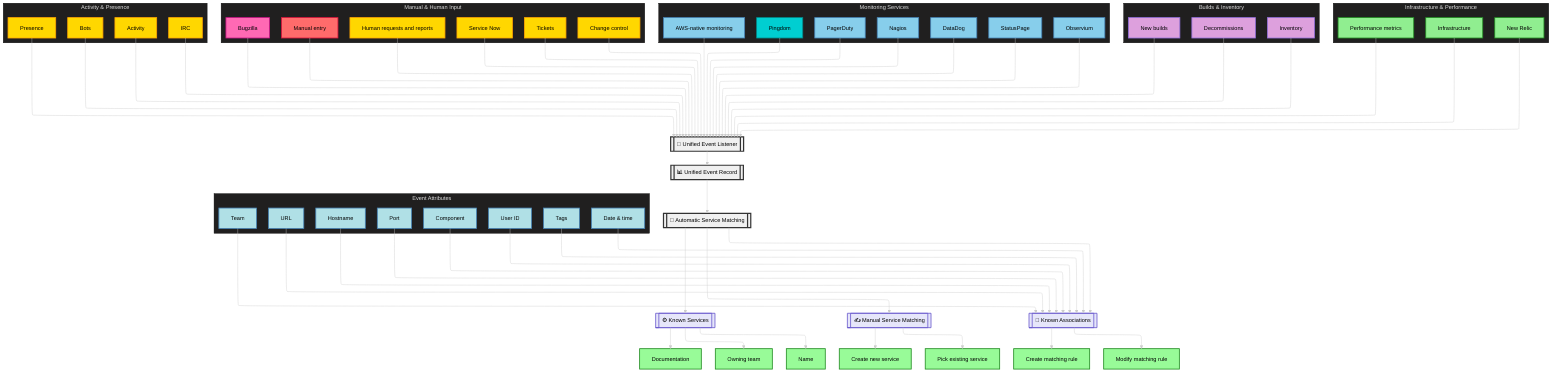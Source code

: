 ---
config:
  id: c52ba88c-eb4a-4a60-9f83-c315e73a0003
  layout: elk
  theme: neo-dark
---

flowchart TB
  %% Input Sources
  subgraph Infrastructure["Infrastructure & Performance"]
    PM[Performance metrics]:::green
    Infra[Infrastructure]:::green
    NewRelic[New Relic]:::green
  end

  subgraph BuildsInventory["Builds & Inventory"]
    NewBuilds[New builds]:::purple
    Decomm[Decommissions]:::purple
    Inventory[Inventory]:::purple
  end

  subgraph Monitoring["Monitoring Services"]
    Pingdom[Pingdom]:::cyan
    PagerDuty[PagerDuty]:::blue
    Nagios[Nagios]:::blue
    DataDog[DataDog]:::blue
    StatusPage[StatusPage]:::blue
    Observium[Observium]:::blue
    AWS[AWS-native monitoring]:::blue
  end

  subgraph Manual["Manual & Human Input"]
    Bugzilla[Bugzilla]:::magenta
    ManualEntry[Manual entry]:::red
    HumanReq[Human requests and reports]:::yellow
    ServiceNow[Service Now]:::yellow
    Tickets[Tickets]:::yellow
    ChangeControl[Change control]:::yellow
  end

  subgraph Activity["Activity & Presence"]
    Presence[Presence]:::yellow
    Bots[Bots]:::yellow
    ActivityNode[Activity]:::yellow
    IRC[IRC]:::yellow
  end

  %% Central Processing
  UEL[["🎯 Unified Event Listener"]]:::central
  UER[["📊 Unified Event Record"]]:::central
  ASM[["🤖 Automatic Service Matching"]]:::central

  %% Branches
  KnownServices[["⚙️ Known Services"]]:::branch
  ManualMatching[["✍️ Manual Service Matching"]]:::branch
  KnownAssoc[["🔗 Known Associations"]]:::branch

  %% Attributes feeding into Known Associations
  subgraph Attributes["Event Attributes"]
    URL[URL]:::attr
    Hostname[Hostname]:::attr
    Port[Port]:::attr
    Component[Component]:::attr
    UserID[User ID]:::attr
    Tags[Tags]:::attr
    DateTime[Date & time]:::attr
    Team[Team]:::attr
  end

  %% Output Actions
  Documentation[Documentation]:::action
  OwningTeam[Owning team]:::action
  Name[Name]:::action
  CreateNew[Create new service]:::action
  PickExisting[Pick existing service]:::action
  CreateRule[Create matching rule]:::action
  ModifyRule[Modify matching rule]:::action

  %% Connections - Inputs to UEL
  PM --> UEL
  Infra --> UEL
  NewRelic --> UEL
  NewBuilds --> UEL
  Decomm --> UEL
  Inventory --> UEL
  Pingdom --> UEL
  Bugzilla --> UEL
  ManualEntry --> UEL
  HumanReq --> UEL
  ServiceNow --> UEL
  Tickets --> UEL
  ChangeControl --> UEL
  Presence --> UEL
  Bots --> UEL
  ActivityNode --> UEL
  IRC --> UEL
  PagerDuty --> UEL
  Nagios --> UEL
  DataDog --> UEL
  StatusPage --> UEL
  Observium --> UEL
  AWS --> UEL

  %% Central flow
  UEL --> UER
  UER --> ASM

  %% Branching
  ASM --> KnownServices
  ASM --> ManualMatching
  ASM --> KnownAssoc

  %% Attributes to Known Associations
  URL --> KnownAssoc
  Hostname --> KnownAssoc
  Port --> KnownAssoc
  Component --> KnownAssoc
  UserID --> KnownAssoc
  Tags --> KnownAssoc
  DateTime --> KnownAssoc
  Team --> KnownAssoc

  %% Output connections
  KnownServices --> Documentation
  KnownServices --> OwningTeam
  KnownServices --> Name

  ManualMatching --> CreateNew
  ManualMatching --> PickExisting

  KnownAssoc --> CreateRule
  KnownAssoc --> ModifyRule

  %% Styling
  classDef green fill:#90EE90,stroke:#228B22,stroke-width:2px,color:#000
  classDef purple fill:#DDA0DD,stroke:#9370DB,stroke-width:2px,color:#000
  classDef cyan fill:#00CED1,stroke:#008B8B,stroke-width:2px,color:#000
  classDef magenta fill:#FF69B4,stroke:#C71585,stroke-width:2px,color:#000
  classDef red fill:#FF6B6B,stroke:#DC143C,stroke-width:2px,color:#000
  classDef yellow fill:#FFD700,stroke:#FFA500,stroke-width:2px,color:#000
  classDef blue fill:#87CEEB,stroke:#4682B4,stroke-width:2px,color:#000
  classDef central fill:#F0F0F0,stroke:#333,stroke-width:3px,color:#000
  classDef branch fill:#E6E6FA,stroke:#6A5ACD,stroke-width:2px,color:#000
  classDef attr fill:#B0E0E6,stroke:#4682B4,stroke-width:2px,color:#000
  classDef action fill:#98FB98,stroke:#228B22,stroke-width:2px,color:#000